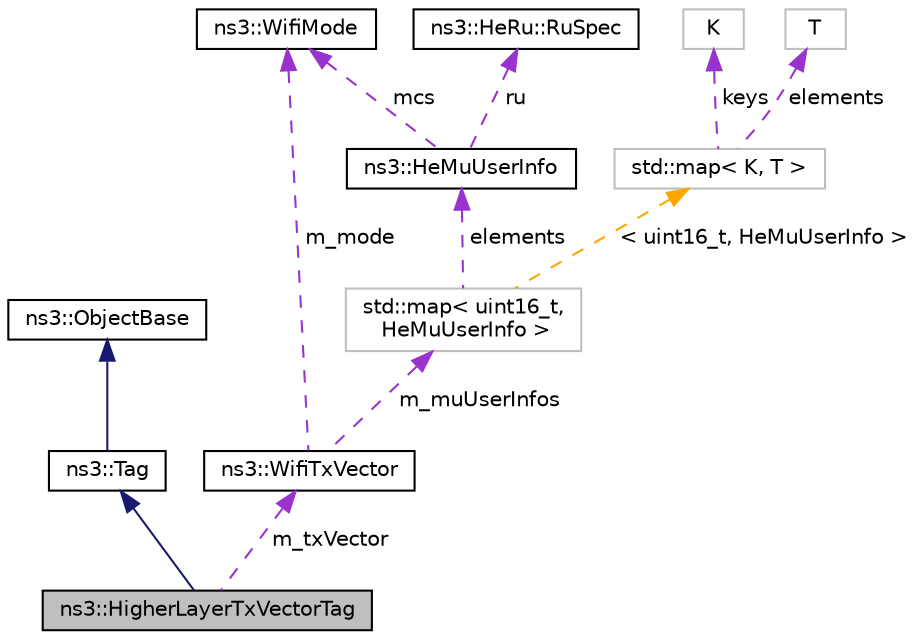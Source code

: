 digraph "ns3::HigherLayerTxVectorTag"
{
 // LATEX_PDF_SIZE
  edge [fontname="Helvetica",fontsize="10",labelfontname="Helvetica",labelfontsize="10"];
  node [fontname="Helvetica",fontsize="10",shape=record];
  Node1 [label="ns3::HigherLayerTxVectorTag",height=0.2,width=0.4,color="black", fillcolor="grey75", style="filled", fontcolor="black",tooltip="This tag will be used to support higher layer control DataRate and TxPwr_Level for transmission."];
  Node2 -> Node1 [dir="back",color="midnightblue",fontsize="10",style="solid",fontname="Helvetica"];
  Node2 [label="ns3::Tag",height=0.2,width=0.4,color="black", fillcolor="white", style="filled",URL="$classns3_1_1_tag.html",tooltip="tag a set of bytes in a packet"];
  Node3 -> Node2 [dir="back",color="midnightblue",fontsize="10",style="solid",fontname="Helvetica"];
  Node3 [label="ns3::ObjectBase",height=0.2,width=0.4,color="black", fillcolor="white", style="filled",URL="$classns3_1_1_object_base.html",tooltip="Anchor the ns-3 type and attribute system."];
  Node4 -> Node1 [dir="back",color="darkorchid3",fontsize="10",style="dashed",label=" m_txVector" ,fontname="Helvetica"];
  Node4 [label="ns3::WifiTxVector",height=0.2,width=0.4,color="black", fillcolor="white", style="filled",URL="$classns3_1_1_wifi_tx_vector.html",tooltip="This class mimics the TXVECTOR which is to be passed to the PHY in order to define the parameters whi..."];
  Node5 -> Node4 [dir="back",color="darkorchid3",fontsize="10",style="dashed",label=" m_mode" ,fontname="Helvetica"];
  Node5 [label="ns3::WifiMode",height=0.2,width=0.4,color="black", fillcolor="white", style="filled",URL="$classns3_1_1_wifi_mode.html",tooltip="represent a single transmission mode"];
  Node6 -> Node4 [dir="back",color="darkorchid3",fontsize="10",style="dashed",label=" m_muUserInfos" ,fontname="Helvetica"];
  Node6 [label="std::map\< uint16_t,\l HeMuUserInfo \>",height=0.2,width=0.4,color="grey75", fillcolor="white", style="filled",tooltip=" "];
  Node7 -> Node6 [dir="back",color="darkorchid3",fontsize="10",style="dashed",label=" elements" ,fontname="Helvetica"];
  Node7 [label="ns3::HeMuUserInfo",height=0.2,width=0.4,color="black", fillcolor="white", style="filled",URL="$structns3_1_1_he_mu_user_info.html",tooltip="HE MU specific user transmission parameters."];
  Node8 -> Node7 [dir="back",color="darkorchid3",fontsize="10",style="dashed",label=" ru" ,fontname="Helvetica"];
  Node8 [label="ns3::HeRu::RuSpec",height=0.2,width=0.4,color="black", fillcolor="white", style="filled",URL="$structns3_1_1_he_ru_1_1_ru_spec.html",tooltip="RU Specification."];
  Node5 -> Node7 [dir="back",color="darkorchid3",fontsize="10",style="dashed",label=" mcs" ,fontname="Helvetica"];
  Node9 -> Node6 [dir="back",color="orange",fontsize="10",style="dashed",label=" \< uint16_t, HeMuUserInfo \>" ,fontname="Helvetica"];
  Node9 [label="std::map\< K, T \>",height=0.2,width=0.4,color="grey75", fillcolor="white", style="filled",tooltip=" "];
  Node10 -> Node9 [dir="back",color="darkorchid3",fontsize="10",style="dashed",label=" keys" ,fontname="Helvetica"];
  Node10 [label="K",height=0.2,width=0.4,color="grey75", fillcolor="white", style="filled",tooltip=" "];
  Node11 -> Node9 [dir="back",color="darkorchid3",fontsize="10",style="dashed",label=" elements" ,fontname="Helvetica"];
  Node11 [label="T",height=0.2,width=0.4,color="grey75", fillcolor="white", style="filled",tooltip=" "];
}
